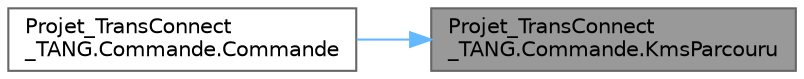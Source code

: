 digraph "Projet_TransConnect_TANG.Commande.KmsParcouru"
{
 // LATEX_PDF_SIZE
  bgcolor="transparent";
  edge [fontname=Helvetica,fontsize=10,labelfontname=Helvetica,labelfontsize=10];
  node [fontname=Helvetica,fontsize=10,shape=box,height=0.2,width=0.4];
  rankdir="RL";
  Node1 [id="Node000001",label="Projet_TransConnect\l_TANG.Commande.KmsParcouru",height=0.2,width=0.4,color="gray40", fillcolor="grey60", style="filled", fontcolor="black",tooltip="Calcule le nombre de kilomètres parcourus pour la commande."];
  Node1 -> Node2 [id="edge1_Node000001_Node000002",dir="back",color="steelblue1",style="solid",tooltip=" "];
  Node2 [id="Node000002",label="Projet_TransConnect\l_TANG.Commande.Commande",height=0.2,width=0.4,color="grey40", fillcolor="white", style="filled",URL="$class_projet___trans_connect___t_a_n_g_1_1_commande.html#a0a1d5d0c3ca78f23381714674dbf0c53",tooltip="Constructeur de la classe Commande."];
}
